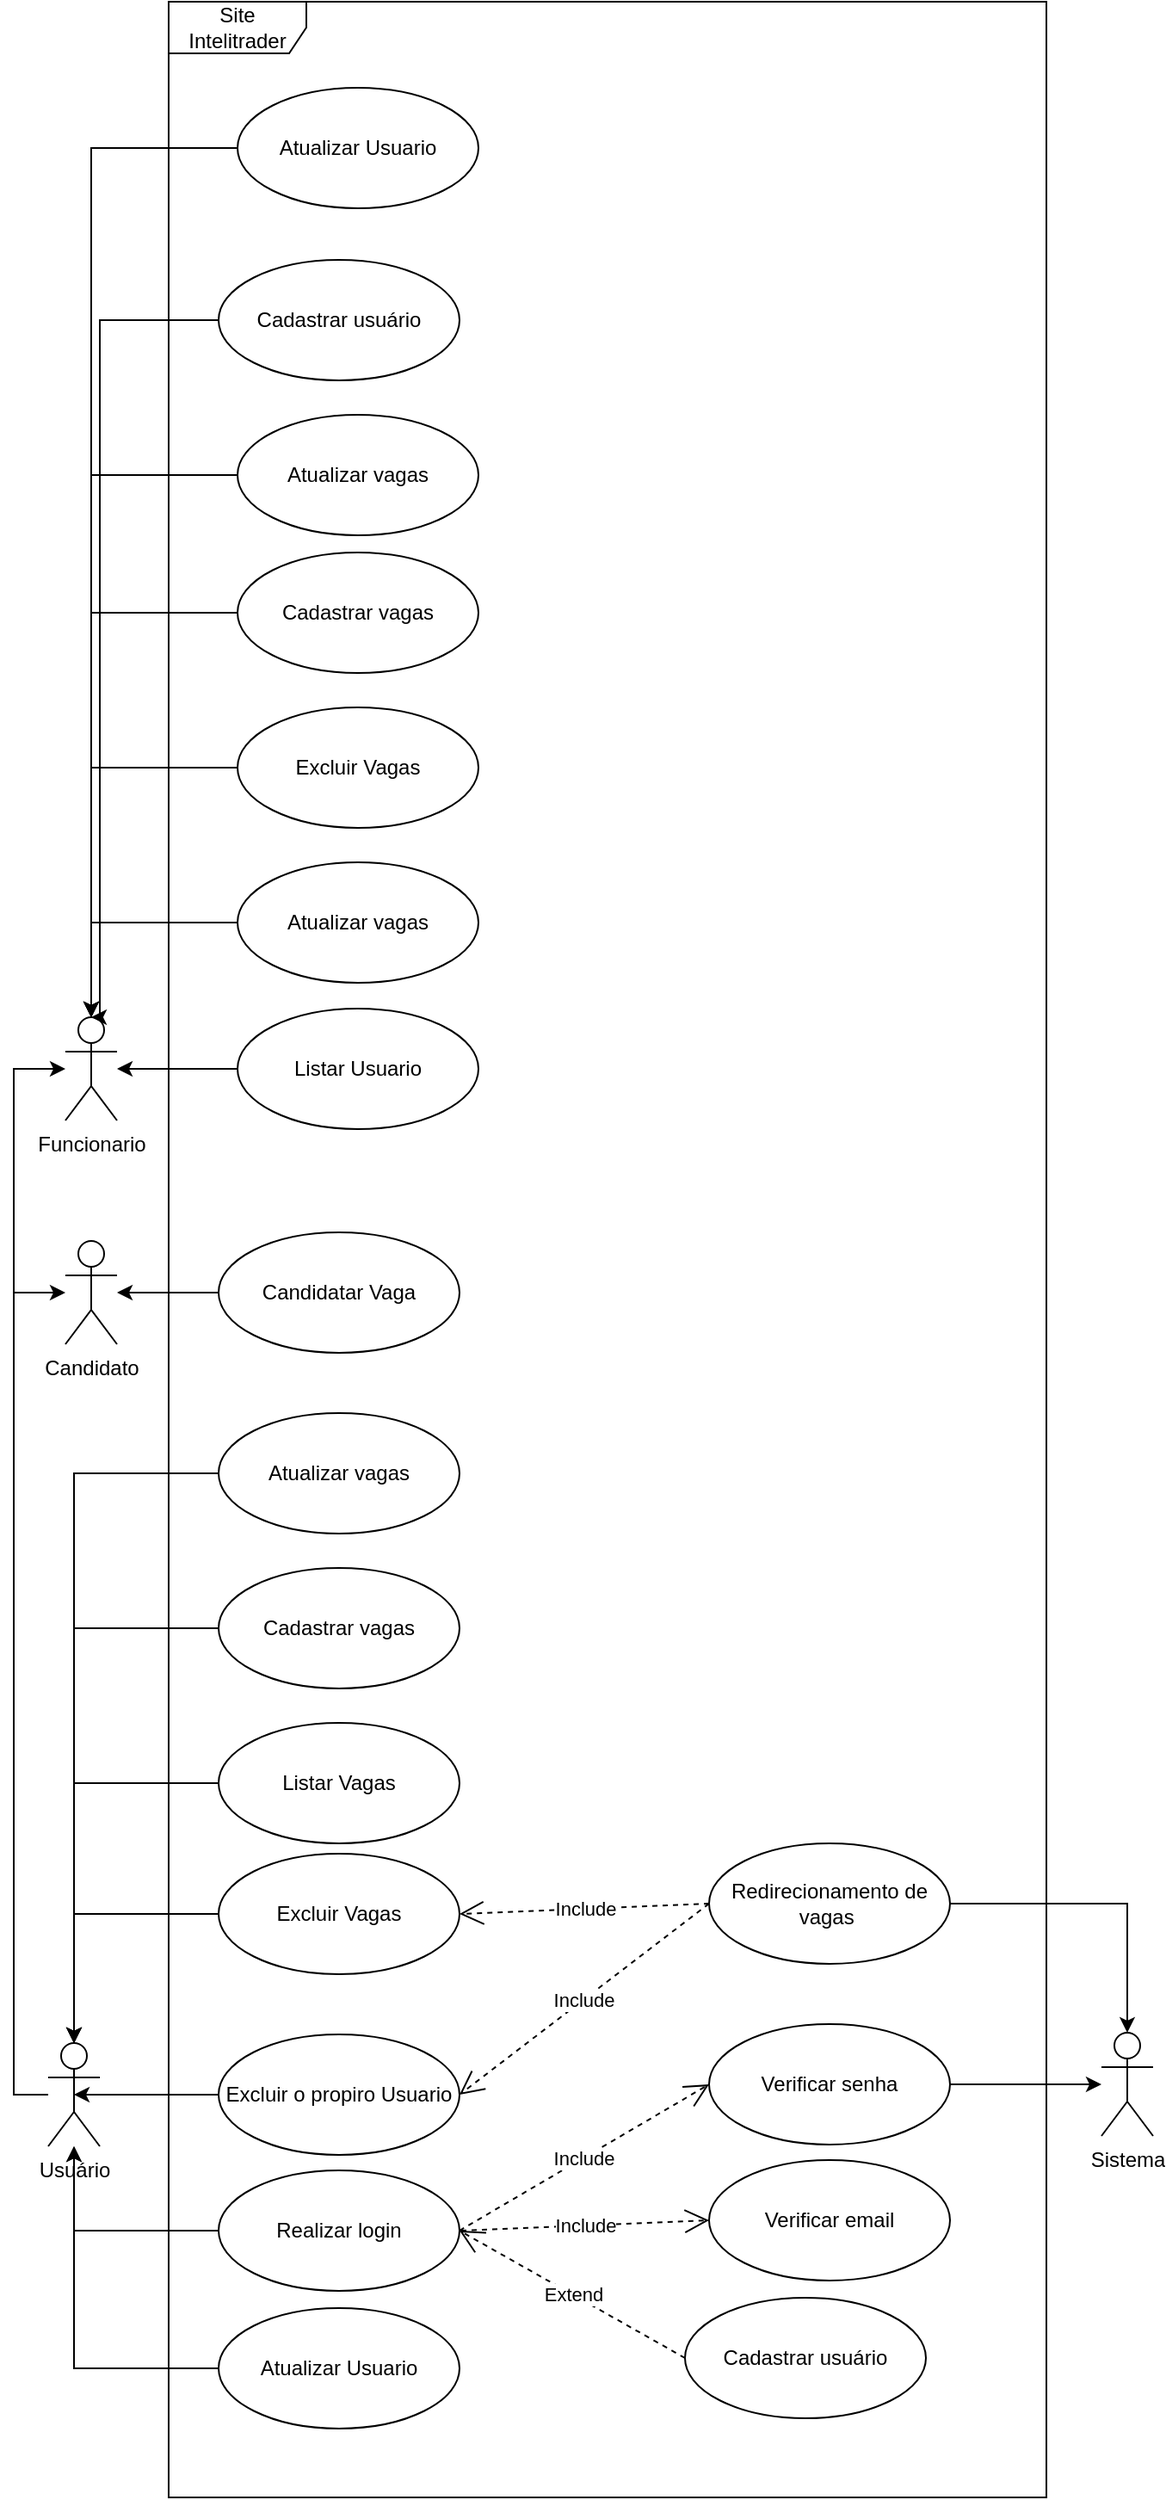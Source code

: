 <mxfile version="15.5.2" type="device" pages="2"><diagram name="Caso de uso" id="mv28BCx04Nd7AfpWcyAM"><mxGraphModel dx="2844" dy="2749" grid="1" gridSize="10" guides="1" tooltips="1" connect="1" arrows="1" fold="1" page="1" pageScale="1" pageWidth="827" pageHeight="1169" math="0" shadow="0"><root><mxCell id="0"/><mxCell id="1" parent="0"/><mxCell id="nMHugf2yhLsx-lv3khnv-1" style="edgeStyle=orthogonalEdgeStyle;rounded=0;orthogonalLoop=1;jettySize=auto;html=1;" parent="1" source="raB1LwZWOxaEmCROiney-6" target="5w_54f1s8tuMY6QuKhOM-1" edge="1"><mxGeometry relative="1" as="geometry"><mxPoint x="13" y="140" as="targetPoint"/><Array as="points"><mxPoint x="83" y="906"/><mxPoint x="83" y="310"/></Array></mxGeometry></mxCell><mxCell id="nMHugf2yhLsx-lv3khnv-3" style="edgeStyle=orthogonalEdgeStyle;rounded=0;orthogonalLoop=1;jettySize=auto;html=1;" parent="1" source="raB1LwZWOxaEmCROiney-6" target="nMHugf2yhLsx-lv3khnv-2" edge="1"><mxGeometry relative="1" as="geometry"><mxPoint x="23" y="1110" as="targetPoint"/><Array as="points"><mxPoint x="83" y="906"/></Array></mxGeometry></mxCell><mxCell id="raB1LwZWOxaEmCROiney-6" value="Usuário" style="shape=umlActor;verticalLabelPosition=bottom;verticalAlign=top;html=1;" parent="1" vertex="1"><mxGeometry x="103" y="876" width="30" height="60" as="geometry"/></mxCell><mxCell id="raB1LwZWOxaEmCROiney-7" style="edgeStyle=orthogonalEdgeStyle;rounded=0;orthogonalLoop=1;jettySize=auto;html=1;" parent="1" source="raB1LwZWOxaEmCROiney-8" target="raB1LwZWOxaEmCROiney-6" edge="1"><mxGeometry relative="1" as="geometry"/></mxCell><mxCell id="raB1LwZWOxaEmCROiney-8" value="Realizar login" style="ellipse;whiteSpace=wrap;html=1;" parent="1" vertex="1"><mxGeometry x="202" y="950" width="140" height="70" as="geometry"/></mxCell><mxCell id="raB1LwZWOxaEmCROiney-9" style="edgeStyle=orthogonalEdgeStyle;rounded=0;orthogonalLoop=1;jettySize=auto;html=1;exitX=0;exitY=0.5;exitDx=0;exitDy=0;entryX=0.5;entryY=0.5;entryDx=0;entryDy=0;entryPerimeter=0;" parent="1" source="raB1LwZWOxaEmCROiney-10" target="raB1LwZWOxaEmCROiney-6" edge="1"><mxGeometry relative="1" as="geometry"/></mxCell><mxCell id="raB1LwZWOxaEmCROiney-10" value="Excluir o propiro Usuario" style="ellipse;whiteSpace=wrap;html=1;" parent="1" vertex="1"><mxGeometry x="202" y="871" width="140" height="70" as="geometry"/></mxCell><mxCell id="raB1LwZWOxaEmCROiney-11" value="Sistema" style="shape=umlActor;verticalLabelPosition=bottom;verticalAlign=top;html=1;" parent="1" vertex="1"><mxGeometry x="715" y="870" width="30" height="60" as="geometry"/></mxCell><mxCell id="raB1LwZWOxaEmCROiney-12" style="edgeStyle=orthogonalEdgeStyle;rounded=0;orthogonalLoop=1;jettySize=auto;html=1;exitX=0;exitY=0.5;exitDx=0;exitDy=0;" parent="1" source="raB1LwZWOxaEmCROiney-13" target="raB1LwZWOxaEmCROiney-6" edge="1"><mxGeometry relative="1" as="geometry"/></mxCell><mxCell id="raB1LwZWOxaEmCROiney-13" value="Excluir Vagas" style="ellipse;whiteSpace=wrap;html=1;" parent="1" vertex="1"><mxGeometry x="202" y="766" width="140" height="70" as="geometry"/></mxCell><mxCell id="raB1LwZWOxaEmCROiney-14" value="Include" style="endArrow=open;endSize=12;dashed=1;html=1;entryX=0;entryY=0.5;entryDx=0;entryDy=0;exitX=1;exitY=0.5;exitDx=0;exitDy=0;" parent="1" source="raB1LwZWOxaEmCROiney-8" target="raB1LwZWOxaEmCROiney-16" edge="1"><mxGeometry width="160" relative="1" as="geometry"><mxPoint x="462" y="956" as="sourcePoint"/><mxPoint x="542" y="956" as="targetPoint"/></mxGeometry></mxCell><mxCell id="raB1LwZWOxaEmCROiney-15" style="edgeStyle=orthogonalEdgeStyle;rounded=0;orthogonalLoop=1;jettySize=auto;html=1;exitX=1;exitY=0.5;exitDx=0;exitDy=0;" parent="1" source="raB1LwZWOxaEmCROiney-16" target="raB1LwZWOxaEmCROiney-11" edge="1"><mxGeometry relative="1" as="geometry"/></mxCell><mxCell id="raB1LwZWOxaEmCROiney-16" value="Verificar senha" style="ellipse;whiteSpace=wrap;html=1;" parent="1" vertex="1"><mxGeometry x="487" y="865" width="140" height="70" as="geometry"/></mxCell><mxCell id="raB1LwZWOxaEmCROiney-17" value="Cadastrar usuário" style="ellipse;whiteSpace=wrap;html=1;" parent="1" vertex="1"><mxGeometry x="473" y="1024" width="140" height="70" as="geometry"/></mxCell><mxCell id="raB1LwZWOxaEmCROiney-18" value="Extend" style="endArrow=open;endSize=12;dashed=1;html=1;entryX=1;entryY=0.5;entryDx=0;entryDy=0;exitX=0;exitY=0.5;exitDx=0;exitDy=0;" parent="1" source="raB1LwZWOxaEmCROiney-17" target="raB1LwZWOxaEmCROiney-8" edge="1"><mxGeometry width="160" relative="1" as="geometry"><mxPoint x="452" y="1026" as="sourcePoint"/><mxPoint x="602" y="736" as="targetPoint"/></mxGeometry></mxCell><mxCell id="raB1LwZWOxaEmCROiney-19" style="edgeStyle=orthogonalEdgeStyle;rounded=0;orthogonalLoop=1;jettySize=auto;html=1;exitX=0;exitY=0.5;exitDx=0;exitDy=0;" parent="1" source="raB1LwZWOxaEmCROiney-20" target="raB1LwZWOxaEmCROiney-6" edge="1"><mxGeometry relative="1" as="geometry"/></mxCell><mxCell id="raB1LwZWOxaEmCROiney-20" value="Listar Vagas" style="ellipse;whiteSpace=wrap;html=1;" parent="1" vertex="1"><mxGeometry x="202" y="690" width="140" height="70" as="geometry"/></mxCell><mxCell id="raB1LwZWOxaEmCROiney-21" style="edgeStyle=orthogonalEdgeStyle;rounded=0;orthogonalLoop=1;jettySize=auto;html=1;exitX=1;exitY=0.5;exitDx=0;exitDy=0;" parent="1" source="raB1LwZWOxaEmCROiney-22" target="raB1LwZWOxaEmCROiney-11" edge="1"><mxGeometry relative="1" as="geometry"/></mxCell><mxCell id="raB1LwZWOxaEmCROiney-22" value="Redirecionamento de vagas&amp;nbsp;" style="ellipse;whiteSpace=wrap;html=1;" parent="1" vertex="1"><mxGeometry x="487" y="760" width="140" height="70" as="geometry"/></mxCell><mxCell id="raB1LwZWOxaEmCROiney-23" value="Include" style="endArrow=open;endSize=12;dashed=1;html=1;entryX=1;entryY=0.5;entryDx=0;entryDy=0;exitX=0;exitY=0.5;exitDx=0;exitDy=0;" parent="1" source="raB1LwZWOxaEmCROiney-22" target="raB1LwZWOxaEmCROiney-10" edge="1"><mxGeometry width="160" relative="1" as="geometry"><mxPoint x="341.997" y="886.251" as="sourcePoint"/><mxPoint x="502.5" y="806" as="targetPoint"/></mxGeometry></mxCell><mxCell id="raB1LwZWOxaEmCROiney-24" style="edgeStyle=orthogonalEdgeStyle;rounded=0;orthogonalLoop=1;jettySize=auto;html=1;exitX=0;exitY=0.5;exitDx=0;exitDy=0;entryX=0.5;entryY=0;entryDx=0;entryDy=0;entryPerimeter=0;" parent="1" source="raB1LwZWOxaEmCROiney-25" target="raB1LwZWOxaEmCROiney-6" edge="1"><mxGeometry relative="1" as="geometry"><mxPoint x="192" y="576" as="sourcePoint"/><mxPoint x="57" y="886" as="targetPoint"/></mxGeometry></mxCell><mxCell id="raB1LwZWOxaEmCROiney-25" value="Cadastrar vagas" style="ellipse;whiteSpace=wrap;html=1;" parent="1" vertex="1"><mxGeometry x="202" y="600" width="140" height="70" as="geometry"/></mxCell><mxCell id="raB1LwZWOxaEmCROiney-26" value="Include" style="endArrow=open;endSize=12;dashed=1;html=1;entryX=1;entryY=0.5;entryDx=0;entryDy=0;exitX=0;exitY=0.5;exitDx=0;exitDy=0;" parent="1" source="raB1LwZWOxaEmCROiney-22" target="raB1LwZWOxaEmCROiney-13" edge="1"><mxGeometry width="160" relative="1" as="geometry"><mxPoint x="492" y="811.0" as="sourcePoint"/><mxPoint x="331.497" y="891.251" as="targetPoint"/></mxGeometry></mxCell><mxCell id="raB1LwZWOxaEmCROiney-27" value="Atualizar vagas" style="ellipse;whiteSpace=wrap;html=1;" parent="1" vertex="1"><mxGeometry x="202" y="510" width="140" height="70" as="geometry"/></mxCell><mxCell id="raB1LwZWOxaEmCROiney-28" style="edgeStyle=orthogonalEdgeStyle;rounded=0;orthogonalLoop=1;jettySize=auto;html=1;exitX=0;exitY=0.5;exitDx=0;exitDy=0;entryX=0.5;entryY=0;entryDx=0;entryDy=0;entryPerimeter=0;" parent="1" source="raB1LwZWOxaEmCROiney-27" target="raB1LwZWOxaEmCROiney-6" edge="1"><mxGeometry relative="1" as="geometry"><mxPoint x="212" y="611" as="sourcePoint"/><mxPoint x="57" y="886" as="targetPoint"/></mxGeometry></mxCell><mxCell id="raB1LwZWOxaEmCROiney-29" value="Site Intelitrader" style="shape=umlFrame;whiteSpace=wrap;html=1;width=80;height=30;" parent="1" vertex="1"><mxGeometry x="173" y="-310" width="510" height="1450" as="geometry"/></mxCell><mxCell id="KrpN166YCzDe7KgWfkmX-1" value="Verificar email" style="ellipse;whiteSpace=wrap;html=1;" parent="1" vertex="1"><mxGeometry x="487" y="944" width="140" height="70" as="geometry"/></mxCell><mxCell id="KrpN166YCzDe7KgWfkmX-2" value="Include" style="endArrow=open;endSize=12;dashed=1;html=1;entryX=0;entryY=0.5;entryDx=0;entryDy=0;" parent="1" target="KrpN166YCzDe7KgWfkmX-1" edge="1"><mxGeometry width="160" relative="1" as="geometry"><mxPoint x="343" y="985" as="sourcePoint"/><mxPoint x="554" y="916" as="targetPoint"/></mxGeometry></mxCell><mxCell id="5w_54f1s8tuMY6QuKhOM-1" value="Funcionario" style="shape=umlActor;verticalLabelPosition=bottom;verticalAlign=top;html=1;outlineConnect=0;" parent="1" vertex="1"><mxGeometry x="113" y="280" width="30" height="60" as="geometry"/></mxCell><mxCell id="nMHugf2yhLsx-lv3khnv-2" value="Candidato" style="shape=umlActor;verticalLabelPosition=bottom;verticalAlign=top;html=1;outlineConnect=0;" parent="1" vertex="1"><mxGeometry x="113" y="410" width="30" height="60" as="geometry"/></mxCell><mxCell id="QhLejgOEh1ePNKwZ7aPD-5" style="edgeStyle=orthogonalEdgeStyle;rounded=0;orthogonalLoop=1;jettySize=auto;html=1;" parent="1" source="QhLejgOEh1ePNKwZ7aPD-1" target="raB1LwZWOxaEmCROiney-6" edge="1"><mxGeometry relative="1" as="geometry"/></mxCell><mxCell id="QhLejgOEh1ePNKwZ7aPD-1" value="Atualizar Usuario" style="ellipse;whiteSpace=wrap;html=1;" parent="1" vertex="1"><mxGeometry x="202" y="1030" width="140" height="70" as="geometry"/></mxCell><mxCell id="QhLejgOEh1ePNKwZ7aPD-10" style="edgeStyle=orthogonalEdgeStyle;rounded=0;orthogonalLoop=1;jettySize=auto;html=1;" parent="1" source="QhLejgOEh1ePNKwZ7aPD-7" target="5w_54f1s8tuMY6QuKhOM-1" edge="1"><mxGeometry relative="1" as="geometry"><mxPoint x="193" y="150" as="targetPoint"/></mxGeometry></mxCell><mxCell id="QhLejgOEh1ePNKwZ7aPD-7" value="Listar Usuario" style="ellipse;whiteSpace=wrap;html=1;" parent="1" vertex="1"><mxGeometry x="213" y="275" width="140" height="70" as="geometry"/></mxCell><mxCell id="QhLejgOEh1ePNKwZ7aPD-9" style="edgeStyle=orthogonalEdgeStyle;rounded=0;orthogonalLoop=1;jettySize=auto;html=1;" parent="1" source="QhLejgOEh1ePNKwZ7aPD-8" target="nMHugf2yhLsx-lv3khnv-2" edge="1"><mxGeometry relative="1" as="geometry"/></mxCell><mxCell id="QhLejgOEh1ePNKwZ7aPD-8" value="Candidatar Vaga" style="ellipse;whiteSpace=wrap;html=1;" parent="1" vertex="1"><mxGeometry x="202" y="405" width="140" height="70" as="geometry"/></mxCell><mxCell id="huIfW-5KPkLR7yZFayu4-8" style="edgeStyle=orthogonalEdgeStyle;rounded=0;orthogonalLoop=1;jettySize=auto;html=1;entryX=0.5;entryY=0;entryDx=0;entryDy=0;entryPerimeter=0;" edge="1" parent="1" source="huIfW-5KPkLR7yZFayu4-1" target="5w_54f1s8tuMY6QuKhOM-1"><mxGeometry relative="1" as="geometry"/></mxCell><mxCell id="huIfW-5KPkLR7yZFayu4-1" value="Atualizar vagas" style="ellipse;whiteSpace=wrap;html=1;" vertex="1" parent="1"><mxGeometry x="213" y="190" width="140" height="70" as="geometry"/></mxCell><mxCell id="huIfW-5KPkLR7yZFayu4-7" style="edgeStyle=orthogonalEdgeStyle;rounded=0;orthogonalLoop=1;jettySize=auto;html=1;entryX=0.5;entryY=0;entryDx=0;entryDy=0;entryPerimeter=0;" edge="1" parent="1" source="huIfW-5KPkLR7yZFayu4-2" target="5w_54f1s8tuMY6QuKhOM-1"><mxGeometry relative="1" as="geometry"/></mxCell><mxCell id="huIfW-5KPkLR7yZFayu4-2" value="Excluir Vagas" style="ellipse;whiteSpace=wrap;html=1;" vertex="1" parent="1"><mxGeometry x="213" y="100" width="140" height="70" as="geometry"/></mxCell><mxCell id="huIfW-5KPkLR7yZFayu4-6" style="edgeStyle=orthogonalEdgeStyle;rounded=0;orthogonalLoop=1;jettySize=auto;html=1;" edge="1" parent="1" source="huIfW-5KPkLR7yZFayu4-3" target="5w_54f1s8tuMY6QuKhOM-1"><mxGeometry relative="1" as="geometry"/></mxCell><mxCell id="huIfW-5KPkLR7yZFayu4-3" value="Cadastrar vagas" style="ellipse;whiteSpace=wrap;html=1;" vertex="1" parent="1"><mxGeometry x="213" y="10" width="140" height="70" as="geometry"/></mxCell><mxCell id="huIfW-5KPkLR7yZFayu4-5" style="edgeStyle=orthogonalEdgeStyle;rounded=0;orthogonalLoop=1;jettySize=auto;html=1;entryX=0.5;entryY=0;entryDx=0;entryDy=0;entryPerimeter=0;" edge="1" parent="1" source="huIfW-5KPkLR7yZFayu4-4" target="5w_54f1s8tuMY6QuKhOM-1"><mxGeometry relative="1" as="geometry"><mxPoint x="143" y="310" as="targetPoint"/></mxGeometry></mxCell><mxCell id="huIfW-5KPkLR7yZFayu4-4" value="Atualizar vagas" style="ellipse;whiteSpace=wrap;html=1;" vertex="1" parent="1"><mxGeometry x="213" y="-70" width="140" height="70" as="geometry"/></mxCell><mxCell id="huIfW-5KPkLR7yZFayu4-12" style="edgeStyle=orthogonalEdgeStyle;rounded=0;orthogonalLoop=1;jettySize=auto;html=1;entryX=0.5;entryY=0;entryDx=0;entryDy=0;entryPerimeter=0;" edge="1" parent="1" source="huIfW-5KPkLR7yZFayu4-9" target="5w_54f1s8tuMY6QuKhOM-1"><mxGeometry relative="1" as="geometry"><mxPoint x="133" y="290" as="targetPoint"/><Array as="points"><mxPoint x="133" y="-125"/><mxPoint x="133" y="280"/></Array></mxGeometry></mxCell><mxCell id="huIfW-5KPkLR7yZFayu4-9" value="Cadastrar usuário" style="ellipse;whiteSpace=wrap;html=1;" vertex="1" parent="1"><mxGeometry x="202" y="-160" width="140" height="70" as="geometry"/></mxCell><mxCell id="huIfW-5KPkLR7yZFayu4-11" style="edgeStyle=orthogonalEdgeStyle;rounded=0;orthogonalLoop=1;jettySize=auto;html=1;entryX=0.5;entryY=0;entryDx=0;entryDy=0;entryPerimeter=0;" edge="1" parent="1" source="huIfW-5KPkLR7yZFayu4-10" target="5w_54f1s8tuMY6QuKhOM-1"><mxGeometry relative="1" as="geometry"/></mxCell><mxCell id="huIfW-5KPkLR7yZFayu4-10" value="Atualizar Usuario" style="ellipse;whiteSpace=wrap;html=1;" vertex="1" parent="1"><mxGeometry x="213" y="-260" width="140" height="70" as="geometry"/></mxCell></root></mxGraphModel></diagram><diagram name="Classe" id="lejNAuIJP9hOWyPZ6EDv"><mxGraphModel dx="1422" dy="790" grid="1" gridSize="10" guides="1" tooltips="1" connect="1" arrows="1" fold="1" page="1" pageScale="1" pageWidth="827" pageHeight="1169" math="0" shadow="0"><root><mxCell id="RdVvgf-YCHB-EOjD2dBe-0"/><mxCell id="RdVvgf-YCHB-EOjD2dBe-1" parent="RdVvgf-YCHB-EOjD2dBe-0"/><mxCell id="ZKKGcG3mshe-ObAvkTRA-0" value="Usuário" style="swimlane;fontStyle=1;align=center;verticalAlign=top;childLayout=stackLayout;horizontal=1;startSize=26;horizontalStack=0;resizeParent=1;resizeParentMax=0;resizeLast=0;collapsible=1;marginBottom=0;" parent="RdVvgf-YCHB-EOjD2dBe-1" vertex="1"><mxGeometry x="310" y="450" width="160" height="268" as="geometry"/></mxCell><mxCell id="7lJM8t4AkD-MKmLjwOKC-0" value="- Nome: String" style="text;strokeColor=none;fillColor=none;align=left;verticalAlign=top;spacingLeft=4;spacingRight=4;overflow=hidden;rotatable=0;points=[[0,0.5],[1,0.5]];portConstraint=eastwest;" parent="ZKKGcG3mshe-ObAvkTRA-0" vertex="1"><mxGeometry y="26" width="160" height="26" as="geometry"/></mxCell><mxCell id="ZKKGcG3mshe-ObAvkTRA-1" value="- Senha: String" style="text;strokeColor=none;fillColor=none;align=left;verticalAlign=top;spacingLeft=4;spacingRight=4;overflow=hidden;rotatable=0;points=[[0,0.5],[1,0.5]];portConstraint=eastwest;" parent="ZKKGcG3mshe-ObAvkTRA-0" vertex="1"><mxGeometry y="52" width="160" height="26" as="geometry"/></mxCell><mxCell id="ZKKGcG3mshe-ObAvkTRA-4" value="- CPF: String" style="text;strokeColor=none;fillColor=none;align=left;verticalAlign=top;spacingLeft=4;spacingRight=4;overflow=hidden;rotatable=0;points=[[0,0.5],[1,0.5]];portConstraint=eastwest;" parent="ZKKGcG3mshe-ObAvkTRA-0" vertex="1"><mxGeometry y="78" width="160" height="26" as="geometry"/></mxCell><mxCell id="7lJM8t4AkD-MKmLjwOKC-5" value="- Telefone: String" style="text;strokeColor=none;fillColor=none;align=left;verticalAlign=top;spacingLeft=4;spacingRight=4;overflow=hidden;rotatable=0;points=[[0,0.5],[1,0.5]];portConstraint=eastwest;" parent="ZKKGcG3mshe-ObAvkTRA-0" vertex="1"><mxGeometry y="104" width="160" height="26" as="geometry"/></mxCell><mxCell id="ZKKGcG3mshe-ObAvkTRA-2" value="- Email: String" style="text;strokeColor=none;fillColor=none;align=left;verticalAlign=top;spacingLeft=4;spacingRight=4;overflow=hidden;rotatable=0;points=[[0,0.5],[1,0.5]];portConstraint=eastwest;" parent="ZKKGcG3mshe-ObAvkTRA-0" vertex="1"><mxGeometry y="130" width="160" height="26" as="geometry"/></mxCell><mxCell id="ZKKGcG3mshe-ObAvkTRA-5" value="" style="line;strokeWidth=1;fillColor=none;align=left;verticalAlign=middle;spacingTop=-1;spacingLeft=3;spacingRight=3;rotatable=0;labelPosition=right;points=[];portConstraint=eastwest;" parent="ZKKGcG3mshe-ObAvkTRA-0" vertex="1"><mxGeometry y="156" width="160" height="8" as="geometry"/></mxCell><mxCell id="ZKKGcG3mshe-ObAvkTRA-6" value="+ EfetuarLogin()" style="text;strokeColor=none;fillColor=none;align=left;verticalAlign=top;spacingLeft=4;spacingRight=4;overflow=hidden;rotatable=0;points=[[0,0.5],[1,0.5]];portConstraint=eastwest;" parent="ZKKGcG3mshe-ObAvkTRA-0" vertex="1"><mxGeometry y="164" width="160" height="26" as="geometry"/></mxCell><mxCell id="ZKKGcG3mshe-ObAvkTRA-7" value="+ CadastrarUsuario()" style="text;strokeColor=none;fillColor=none;align=left;verticalAlign=top;spacingLeft=4;spacingRight=4;overflow=hidden;rotatable=0;points=[[0,0.5],[1,0.5]];portConstraint=eastwest;" parent="ZKKGcG3mshe-ObAvkTRA-0" vertex="1"><mxGeometry y="190" width="160" height="26" as="geometry"/></mxCell><mxCell id="7z0Eq11fanuBCk7z-m0o-0" value="+ ExcluirUsuario()" style="text;strokeColor=none;fillColor=none;align=left;verticalAlign=top;spacingLeft=4;spacingRight=4;overflow=hidden;rotatable=0;points=[[0,0.5],[1,0.5]];portConstraint=eastwest;" parent="ZKKGcG3mshe-ObAvkTRA-0" vertex="1"><mxGeometry y="216" width="160" height="26" as="geometry"/></mxCell><mxCell id="7z0Eq11fanuBCk7z-m0o-1" value="+ AtualizarUsuario()" style="text;strokeColor=none;fillColor=none;align=left;verticalAlign=top;spacingLeft=4;spacingRight=4;overflow=hidden;rotatable=0;points=[[0,0.5],[1,0.5]];portConstraint=eastwest;" parent="ZKKGcG3mshe-ObAvkTRA-0" vertex="1"><mxGeometry y="242" width="160" height="26" as="geometry"/></mxCell><mxCell id="7lJM8t4AkD-MKmLjwOKC-1" value="UFuncionario" style="swimlane;fontStyle=1;align=center;verticalAlign=top;childLayout=stackLayout;horizontal=1;startSize=26;horizontalStack=0;resizeParent=1;resizeParentMax=0;resizeLast=0;collapsible=1;marginBottom=0;" parent="RdVvgf-YCHB-EOjD2dBe-1" vertex="1"><mxGeometry x="50" y="360" width="160" height="100" as="geometry"/></mxCell><mxCell id="7lJM8t4AkD-MKmLjwOKC-2" value="- Nome: String" style="text;strokeColor=none;fillColor=none;align=left;verticalAlign=top;spacingLeft=4;spacingRight=4;overflow=hidden;rotatable=0;points=[[0,0.5],[1,0.5]];portConstraint=eastwest;" parent="7lJM8t4AkD-MKmLjwOKC-1" vertex="1"><mxGeometry y="26" width="160" height="26" as="geometry"/></mxCell><mxCell id="7lJM8t4AkD-MKmLjwOKC-6" value="" style="line;strokeWidth=1;fillColor=none;align=left;verticalAlign=middle;spacingTop=-1;spacingLeft=3;spacingRight=3;rotatable=0;labelPosition=right;points=[];portConstraint=eastwest;" parent="7lJM8t4AkD-MKmLjwOKC-1" vertex="1"><mxGeometry y="52" width="160" height="18" as="geometry"/></mxCell><mxCell id="47BLDwmv1fb3JHLtYtNT-0" value="+ ListarUsuario()" style="text;strokeColor=none;fillColor=none;align=left;verticalAlign=top;spacingLeft=4;spacingRight=4;overflow=hidden;rotatable=0;points=[[0,0.5],[1,0.5]];portConstraint=eastwest;" parent="7lJM8t4AkD-MKmLjwOKC-1" vertex="1"><mxGeometry y="70" width="160" height="30" as="geometry"/></mxCell><mxCell id="ZfKKLdJSzt1oKHr3jR5L-0" value="" style="endArrow=diamondThin;endFill=1;endSize=24;html=1;rounded=0;edgeStyle=orthogonalEdgeStyle;entryX=-0.013;entryY=0.626;entryDx=0;entryDy=0;entryPerimeter=0;exitX=1.005;exitY=0.808;exitDx=0;exitDy=0;exitPerimeter=0;" parent="RdVvgf-YCHB-EOjD2dBe-1" source="7lJM8t4AkD-MKmLjwOKC-2" target="ZKKGcG3mshe-ObAvkTRA-1" edge="1"><mxGeometry width="160" relative="1" as="geometry"><mxPoint x="230" y="380" as="sourcePoint"/><mxPoint x="470" y="690" as="targetPoint"/><Array as="points"><mxPoint x="270" y="407"/><mxPoint x="270" y="518"/></Array></mxGeometry></mxCell><mxCell id="ZfKKLdJSzt1oKHr3jR5L-1" value="" style="endArrow=diamondThin;endFill=1;endSize=24;html=1;rounded=0;edgeStyle=orthogonalEdgeStyle;entryX=0;entryY=0.5;entryDx=0;entryDy=0;exitX=1;exitY=0.5;exitDx=0;exitDy=0;" parent="RdVvgf-YCHB-EOjD2dBe-1" source="PWDH4P38JLBnBw1R7oyN-7" target="ZKKGcG3mshe-ObAvkTRA-2" edge="1"><mxGeometry width="160" relative="1" as="geometry"><mxPoint x="230.32" y="622.296" as="sourcePoint"/><mxPoint x="440" y="650" as="targetPoint"/></mxGeometry></mxCell><mxCell id="ZfKKLdJSzt1oKHr3jR5L-2" value="Vaga" style="swimlane;fontStyle=1;align=center;verticalAlign=top;childLayout=stackLayout;horizontal=1;startSize=26;horizontalStack=0;resizeParent=1;resizeParentMax=0;resizeLast=0;collapsible=1;marginBottom=0;" parent="RdVvgf-YCHB-EOjD2dBe-1" vertex="1"><mxGeometry x="580" y="460" width="160" height="268" as="geometry"/></mxCell><mxCell id="ZfKKLdJSzt1oKHr3jR5L-3" value="- Nome: String" style="text;strokeColor=none;fillColor=none;align=left;verticalAlign=top;spacingLeft=4;spacingRight=4;overflow=hidden;rotatable=0;points=[[0,0.5],[1,0.5]];portConstraint=eastwest;" parent="ZfKKLdJSzt1oKHr3jR5L-2" vertex="1"><mxGeometry y="26" width="160" height="26" as="geometry"/></mxCell><mxCell id="ZfKKLdJSzt1oKHr3jR5L-9" value="- Tipovaga: Enum" style="text;strokeColor=none;fillColor=none;align=left;verticalAlign=top;spacingLeft=4;spacingRight=4;overflow=hidden;rotatable=0;points=[[0,0.5],[1,0.5]];portConstraint=eastwest;" parent="ZfKKLdJSzt1oKHr3jR5L-2" vertex="1"><mxGeometry y="52" width="160" height="26" as="geometry"/></mxCell><mxCell id="PWDH4P38JLBnBw1R7oyN-0" value="- Descricao: String" style="text;strokeColor=none;fillColor=none;align=left;verticalAlign=top;spacingLeft=4;spacingRight=4;overflow=hidden;rotatable=0;points=[[0,0.5],[1,0.5]];portConstraint=eastwest;" parent="ZfKKLdJSzt1oKHr3jR5L-2" vertex="1"><mxGeometry y="78" width="160" height="26" as="geometry"/></mxCell><mxCell id="ZfKKLdJSzt1oKHr3jR5L-5" value="- Quantidade: Int" style="text;strokeColor=none;fillColor=none;align=left;verticalAlign=top;spacingLeft=4;spacingRight=4;overflow=hidden;rotatable=0;points=[[0,0.5],[1,0.5]];portConstraint=eastwest;" parent="ZfKKLdJSzt1oKHr3jR5L-2" vertex="1"><mxGeometry y="104" width="160" height="26" as="geometry"/></mxCell><mxCell id="DcOltye-5wK_jtJVR1Ej-0" value="- Data: Date" style="text;strokeColor=none;fillColor=none;align=left;verticalAlign=top;spacingLeft=4;spacingRight=4;overflow=hidden;rotatable=0;points=[[0,0.5],[1,0.5]];portConstraint=eastwest;" parent="ZfKKLdJSzt1oKHr3jR5L-2" vertex="1"><mxGeometry y="130" width="160" height="26" as="geometry"/></mxCell><mxCell id="ZfKKLdJSzt1oKHr3jR5L-6" value="" style="line;strokeWidth=1;fillColor=none;align=left;verticalAlign=middle;spacingTop=-1;spacingLeft=3;spacingRight=3;rotatable=0;labelPosition=right;points=[];portConstraint=eastwest;" parent="ZfKKLdJSzt1oKHr3jR5L-2" vertex="1"><mxGeometry y="156" width="160" height="8" as="geometry"/></mxCell><mxCell id="ZfKKLdJSzt1oKHr3jR5L-7" value="+ AtualizarVaga()" style="text;strokeColor=none;fillColor=none;align=left;verticalAlign=top;spacingLeft=4;spacingRight=4;overflow=hidden;rotatable=0;points=[[0,0.5],[1,0.5]];portConstraint=eastwest;" parent="ZfKKLdJSzt1oKHr3jR5L-2" vertex="1"><mxGeometry y="164" width="160" height="26" as="geometry"/></mxCell><mxCell id="ZfKKLdJSzt1oKHr3jR5L-8" value="+ CadastrarVaga()" style="text;strokeColor=none;fillColor=none;align=left;verticalAlign=top;spacingLeft=4;spacingRight=4;overflow=hidden;rotatable=0;points=[[0,0.5],[1,0.5]];portConstraint=eastwest;" parent="ZfKKLdJSzt1oKHr3jR5L-2" vertex="1"><mxGeometry y="190" width="160" height="26" as="geometry"/></mxCell><mxCell id="PWDH4P38JLBnBw1R7oyN-1" value="+ ListarVaga()" style="text;strokeColor=none;fillColor=none;align=left;verticalAlign=top;spacingLeft=4;spacingRight=4;overflow=hidden;rotatable=0;points=[[0,0.5],[1,0.5]];portConstraint=eastwest;" parent="ZfKKLdJSzt1oKHr3jR5L-2" vertex="1"><mxGeometry y="216" width="160" height="26" as="geometry"/></mxCell><mxCell id="PWDH4P38JLBnBw1R7oyN-2" value="+ ExcluirVaga()" style="text;strokeColor=none;fillColor=none;align=left;verticalAlign=top;spacingLeft=4;spacingRight=4;overflow=hidden;rotatable=0;points=[[0,0.5],[1,0.5]];portConstraint=eastwest;" parent="ZfKKLdJSzt1oKHr3jR5L-2" vertex="1"><mxGeometry y="242" width="160" height="26" as="geometry"/></mxCell><mxCell id="PWDH4P38JLBnBw1R7oyN-5" value="Candidato" style="swimlane;fontStyle=1;align=center;verticalAlign=top;childLayout=stackLayout;horizontal=1;startSize=26;horizontalStack=0;resizeParent=1;resizeParentMax=0;resizeLast=0;collapsible=1;marginBottom=0;" parent="RdVvgf-YCHB-EOjD2dBe-1" vertex="1"><mxGeometry x="40" y="550" width="160" height="86" as="geometry"/></mxCell><mxCell id="PWDH4P38JLBnBw1R7oyN-7" value="- IdVaga: Enum" style="text;strokeColor=none;fillColor=none;align=left;verticalAlign=top;spacingLeft=4;spacingRight=4;overflow=hidden;rotatable=0;points=[[0,0.5],[1,0.5]];portConstraint=eastwest;" parent="PWDH4P38JLBnBw1R7oyN-5" vertex="1"><mxGeometry y="26" width="160" height="26" as="geometry"/></mxCell><mxCell id="PWDH4P38JLBnBw1R7oyN-10" value="" style="line;strokeWidth=1;fillColor=none;align=left;verticalAlign=middle;spacingTop=-1;spacingLeft=3;spacingRight=3;rotatable=0;labelPosition=right;points=[];portConstraint=eastwest;" parent="PWDH4P38JLBnBw1R7oyN-5" vertex="1"><mxGeometry y="52" width="160" height="8" as="geometry"/></mxCell><mxCell id="PWDH4P38JLBnBw1R7oyN-13" value="+ CandidatarVaga()" style="text;strokeColor=none;fillColor=none;align=left;verticalAlign=top;spacingLeft=4;spacingRight=4;overflow=hidden;rotatable=0;points=[[0,0.5],[1,0.5]];portConstraint=eastwest;" parent="PWDH4P38JLBnBw1R7oyN-5" vertex="1"><mxGeometry y="60" width="160" height="26" as="geometry"/></mxCell><mxCell id="5St6HvC1krxKeYf6Yrsp-0" value="" style="endArrow=diamondThin;endFill=0;endSize=24;html=1;rounded=0;edgeStyle=orthogonalEdgeStyle;entryX=0.995;entryY=0.282;entryDx=0;entryDy=0;entryPerimeter=0;exitX=-0.005;exitY=0.244;exitDx=0;exitDy=0;exitPerimeter=0;" parent="RdVvgf-YCHB-EOjD2dBe-1" source="PWDH4P38JLBnBw1R7oyN-0" target="ZKKGcG3mshe-ObAvkTRA-4" edge="1"><mxGeometry width="160" relative="1" as="geometry"><mxPoint x="420" y="740" as="sourcePoint"/><mxPoint x="580" y="740" as="targetPoint"/></mxGeometry></mxCell></root></mxGraphModel></diagram></mxfile>